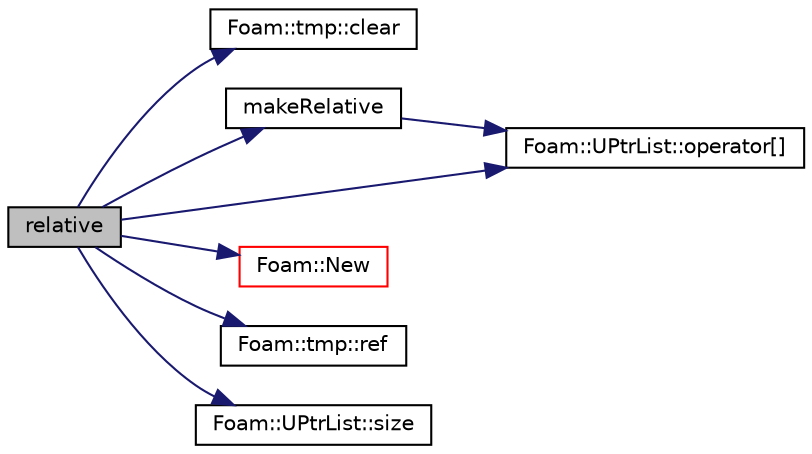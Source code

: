 digraph "relative"
{
  bgcolor="transparent";
  edge [fontname="Helvetica",fontsize="10",labelfontname="Helvetica",labelfontsize="10"];
  node [fontname="Helvetica",fontsize="10",shape=record];
  rankdir="LR";
  Node1353 [label="relative",height=0.2,width=0.4,color="black", fillcolor="grey75", style="filled", fontcolor="black"];
  Node1353 -> Node1354 [color="midnightblue",fontsize="10",style="solid",fontname="Helvetica"];
  Node1354 [label="Foam::tmp::clear",height=0.2,width=0.4,color="black",URL="$a27077.html#adf1d9633e64d0de6a36e0af17ccd8163",tooltip="If object pointer points to valid object: "];
  Node1353 -> Node1355 [color="midnightblue",fontsize="10",style="solid",fontname="Helvetica"];
  Node1355 [label="makeRelative",height=0.2,width=0.4,color="black",URL="$a22685.html#aaa0b627878c53a843733aa3c37306d9a",tooltip="Make the given absolute velocity relative within the MRF region. "];
  Node1355 -> Node1356 [color="midnightblue",fontsize="10",style="solid",fontname="Helvetica"];
  Node1356 [label="Foam::UPtrList::operator[]",height=0.2,width=0.4,color="black",URL="$a27101.html#a92eab3a97cd59afdf63a26b0a90642a9",tooltip="Return element const reference. "];
  Node1353 -> Node1357 [color="midnightblue",fontsize="10",style="solid",fontname="Helvetica"];
  Node1357 [label="Foam::New",height=0.2,width=0.4,color="red",URL="$a21851.html#a9d62cf14554c95e83f83f14909d9e0ec"];
  Node1353 -> Node1356 [color="midnightblue",fontsize="10",style="solid",fontname="Helvetica"];
  Node1353 -> Node1478 [color="midnightblue",fontsize="10",style="solid",fontname="Helvetica"];
  Node1478 [label="Foam::tmp::ref",height=0.2,width=0.4,color="black",URL="$a27077.html#aeaf81e641282874cef07f5b808efc83b",tooltip="Return non-const reference or generate a fatal error. "];
  Node1353 -> Node1684 [color="midnightblue",fontsize="10",style="solid",fontname="Helvetica"];
  Node1684 [label="Foam::UPtrList::size",height=0.2,width=0.4,color="black",URL="$a27101.html#a47b3bf30da1eb3ab8076b5fbe00e0494",tooltip="Return the number of elements in the UPtrList. "];
}
